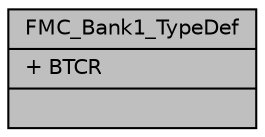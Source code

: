 digraph "FMC_Bank1_TypeDef"
{
  edge [fontname="Helvetica",fontsize="10",labelfontname="Helvetica",labelfontsize="10"];
  node [fontname="Helvetica",fontsize="10",shape=record];
  Node1 [label="{FMC_Bank1_TypeDef\n|+ BTCR\l|}",height=0.2,width=0.4,color="black", fillcolor="grey75", style="filled", fontcolor="black"];
}
